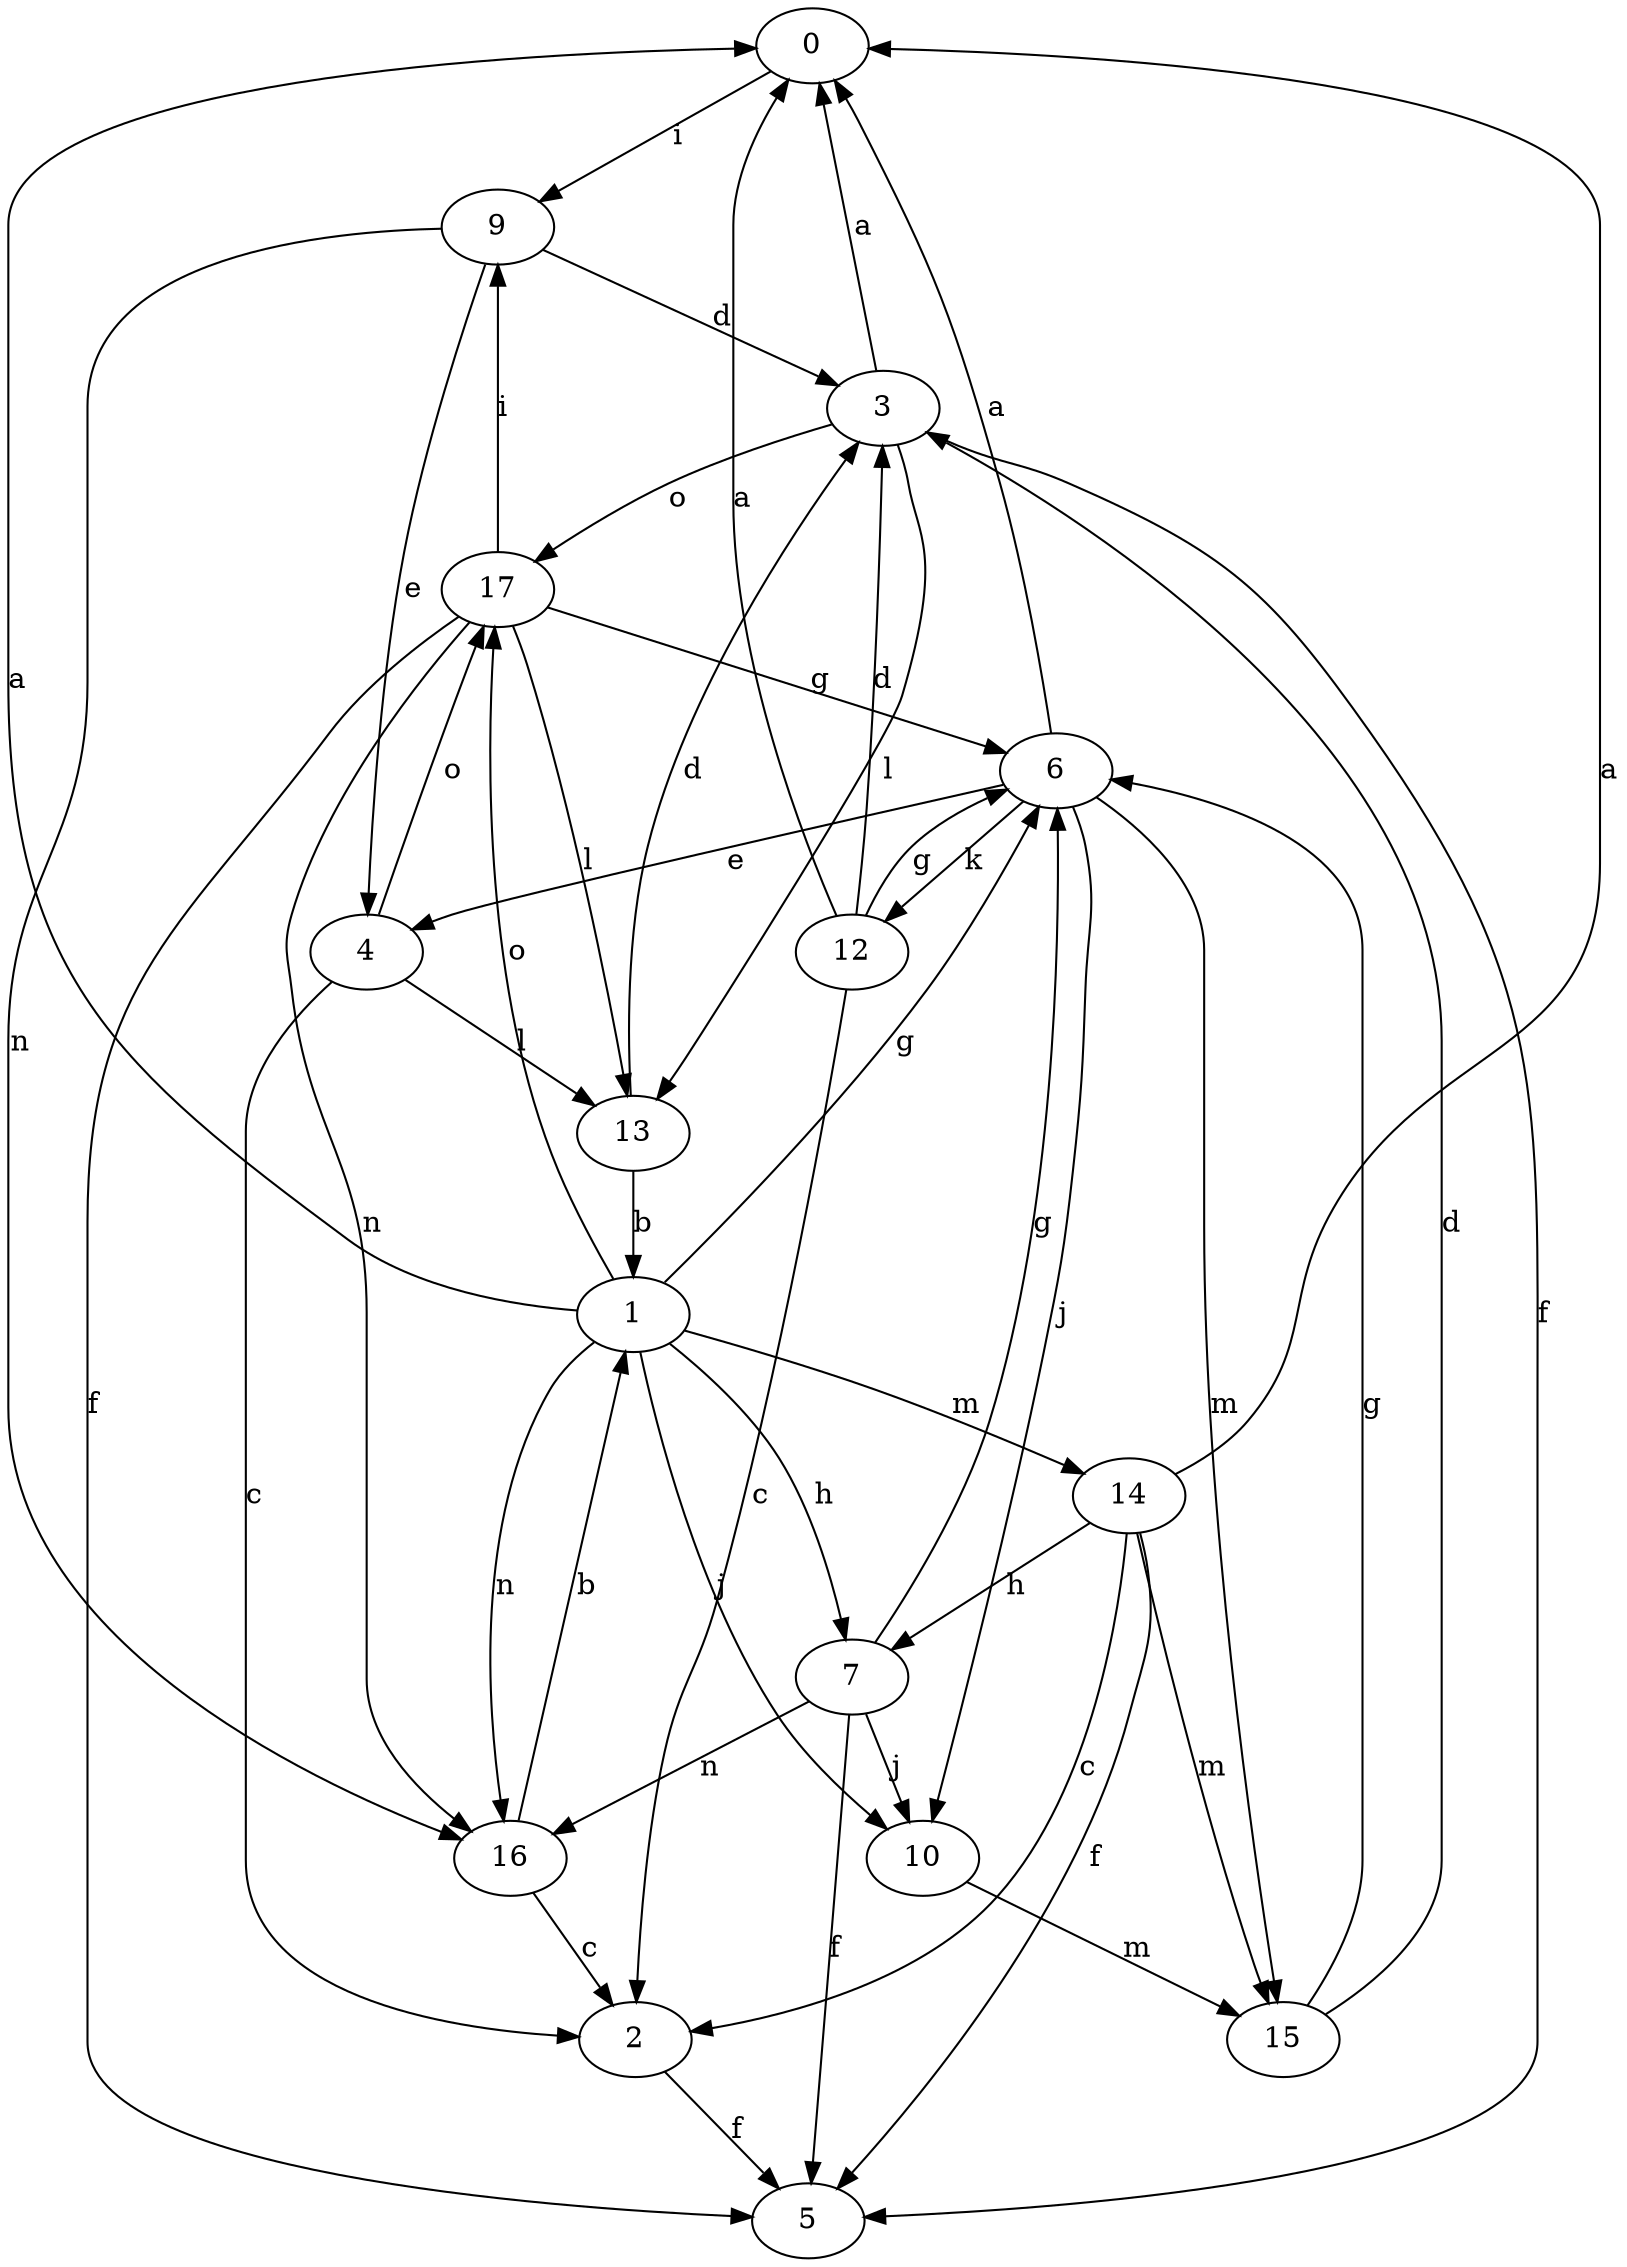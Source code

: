 strict digraph  {
0;
1;
2;
3;
4;
5;
6;
7;
9;
10;
12;
13;
14;
15;
16;
17;
0 -> 9  [label=i];
1 -> 0  [label=a];
1 -> 6  [label=g];
1 -> 7  [label=h];
1 -> 10  [label=j];
1 -> 14  [label=m];
1 -> 16  [label=n];
1 -> 17  [label=o];
2 -> 5  [label=f];
3 -> 0  [label=a];
3 -> 5  [label=f];
3 -> 13  [label=l];
3 -> 17  [label=o];
4 -> 2  [label=c];
4 -> 13  [label=l];
4 -> 17  [label=o];
6 -> 0  [label=a];
6 -> 4  [label=e];
6 -> 10  [label=j];
6 -> 12  [label=k];
6 -> 15  [label=m];
7 -> 5  [label=f];
7 -> 6  [label=g];
7 -> 10  [label=j];
7 -> 16  [label=n];
9 -> 3  [label=d];
9 -> 4  [label=e];
9 -> 16  [label=n];
10 -> 15  [label=m];
12 -> 0  [label=a];
12 -> 2  [label=c];
12 -> 3  [label=d];
12 -> 6  [label=g];
13 -> 1  [label=b];
13 -> 3  [label=d];
14 -> 0  [label=a];
14 -> 2  [label=c];
14 -> 5  [label=f];
14 -> 7  [label=h];
14 -> 15  [label=m];
15 -> 3  [label=d];
15 -> 6  [label=g];
16 -> 1  [label=b];
16 -> 2  [label=c];
17 -> 5  [label=f];
17 -> 6  [label=g];
17 -> 9  [label=i];
17 -> 13  [label=l];
17 -> 16  [label=n];
}
